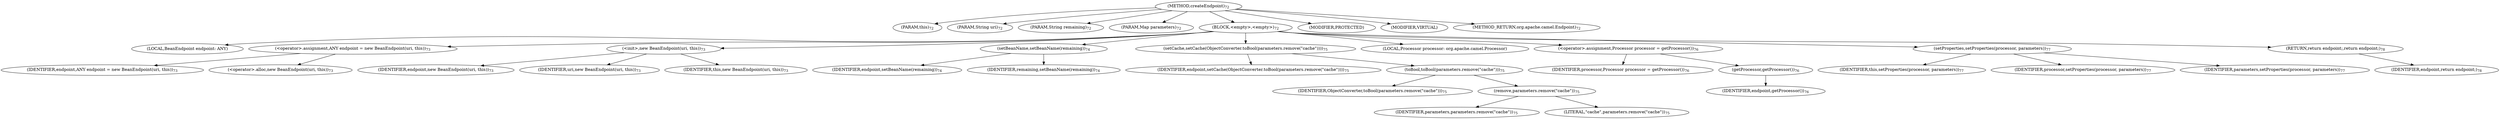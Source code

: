 digraph "createEndpoint" {  
"108" [label = <(METHOD,createEndpoint)<SUB>72</SUB>> ]
"16" [label = <(PARAM,this)<SUB>72</SUB>> ]
"109" [label = <(PARAM,String uri)<SUB>72</SUB>> ]
"110" [label = <(PARAM,String remaining)<SUB>72</SUB>> ]
"111" [label = <(PARAM,Map parameters)<SUB>72</SUB>> ]
"112" [label = <(BLOCK,&lt;empty&gt;,&lt;empty&gt;)<SUB>72</SUB>> ]
"18" [label = <(LOCAL,BeanEndpoint endpoint: ANY)> ]
"113" [label = <(&lt;operator&gt;.assignment,ANY endpoint = new BeanEndpoint(uri, this))<SUB>73</SUB>> ]
"114" [label = <(IDENTIFIER,endpoint,ANY endpoint = new BeanEndpoint(uri, this))<SUB>73</SUB>> ]
"115" [label = <(&lt;operator&gt;.alloc,new BeanEndpoint(uri, this))<SUB>73</SUB>> ]
"116" [label = <(&lt;init&gt;,new BeanEndpoint(uri, this))<SUB>73</SUB>> ]
"17" [label = <(IDENTIFIER,endpoint,new BeanEndpoint(uri, this))<SUB>73</SUB>> ]
"117" [label = <(IDENTIFIER,uri,new BeanEndpoint(uri, this))<SUB>73</SUB>> ]
"15" [label = <(IDENTIFIER,this,new BeanEndpoint(uri, this))<SUB>73</SUB>> ]
"118" [label = <(setBeanName,setBeanName(remaining))<SUB>74</SUB>> ]
"119" [label = <(IDENTIFIER,endpoint,setBeanName(remaining))<SUB>74</SUB>> ]
"120" [label = <(IDENTIFIER,remaining,setBeanName(remaining))<SUB>74</SUB>> ]
"121" [label = <(setCache,setCache(ObjectConverter.toBool(parameters.remove(&quot;cache&quot;))))<SUB>75</SUB>> ]
"122" [label = <(IDENTIFIER,endpoint,setCache(ObjectConverter.toBool(parameters.remove(&quot;cache&quot;))))<SUB>75</SUB>> ]
"123" [label = <(toBool,toBool(parameters.remove(&quot;cache&quot;)))<SUB>75</SUB>> ]
"124" [label = <(IDENTIFIER,ObjectConverter,toBool(parameters.remove(&quot;cache&quot;)))<SUB>75</SUB>> ]
"125" [label = <(remove,parameters.remove(&quot;cache&quot;))<SUB>75</SUB>> ]
"126" [label = <(IDENTIFIER,parameters,parameters.remove(&quot;cache&quot;))<SUB>75</SUB>> ]
"127" [label = <(LITERAL,&quot;cache&quot;,parameters.remove(&quot;cache&quot;))<SUB>75</SUB>> ]
"128" [label = <(LOCAL,Processor processor: org.apache.camel.Processor)> ]
"129" [label = <(&lt;operator&gt;.assignment,Processor processor = getProcessor())<SUB>76</SUB>> ]
"130" [label = <(IDENTIFIER,processor,Processor processor = getProcessor())<SUB>76</SUB>> ]
"131" [label = <(getProcessor,getProcessor())<SUB>76</SUB>> ]
"132" [label = <(IDENTIFIER,endpoint,getProcessor())<SUB>76</SUB>> ]
"133" [label = <(setProperties,setProperties(processor, parameters))<SUB>77</SUB>> ]
"19" [label = <(IDENTIFIER,this,setProperties(processor, parameters))<SUB>77</SUB>> ]
"134" [label = <(IDENTIFIER,processor,setProperties(processor, parameters))<SUB>77</SUB>> ]
"135" [label = <(IDENTIFIER,parameters,setProperties(processor, parameters))<SUB>77</SUB>> ]
"136" [label = <(RETURN,return endpoint;,return endpoint;)<SUB>78</SUB>> ]
"137" [label = <(IDENTIFIER,endpoint,return endpoint;)<SUB>78</SUB>> ]
"138" [label = <(MODIFIER,PROTECTED)> ]
"139" [label = <(MODIFIER,VIRTUAL)> ]
"140" [label = <(METHOD_RETURN,org.apache.camel.Endpoint)<SUB>72</SUB>> ]
  "108" -> "16" 
  "108" -> "109" 
  "108" -> "110" 
  "108" -> "111" 
  "108" -> "112" 
  "108" -> "138" 
  "108" -> "139" 
  "108" -> "140" 
  "112" -> "18" 
  "112" -> "113" 
  "112" -> "116" 
  "112" -> "118" 
  "112" -> "121" 
  "112" -> "128" 
  "112" -> "129" 
  "112" -> "133" 
  "112" -> "136" 
  "113" -> "114" 
  "113" -> "115" 
  "116" -> "17" 
  "116" -> "117" 
  "116" -> "15" 
  "118" -> "119" 
  "118" -> "120" 
  "121" -> "122" 
  "121" -> "123" 
  "123" -> "124" 
  "123" -> "125" 
  "125" -> "126" 
  "125" -> "127" 
  "129" -> "130" 
  "129" -> "131" 
  "131" -> "132" 
  "133" -> "19" 
  "133" -> "134" 
  "133" -> "135" 
  "136" -> "137" 
}
